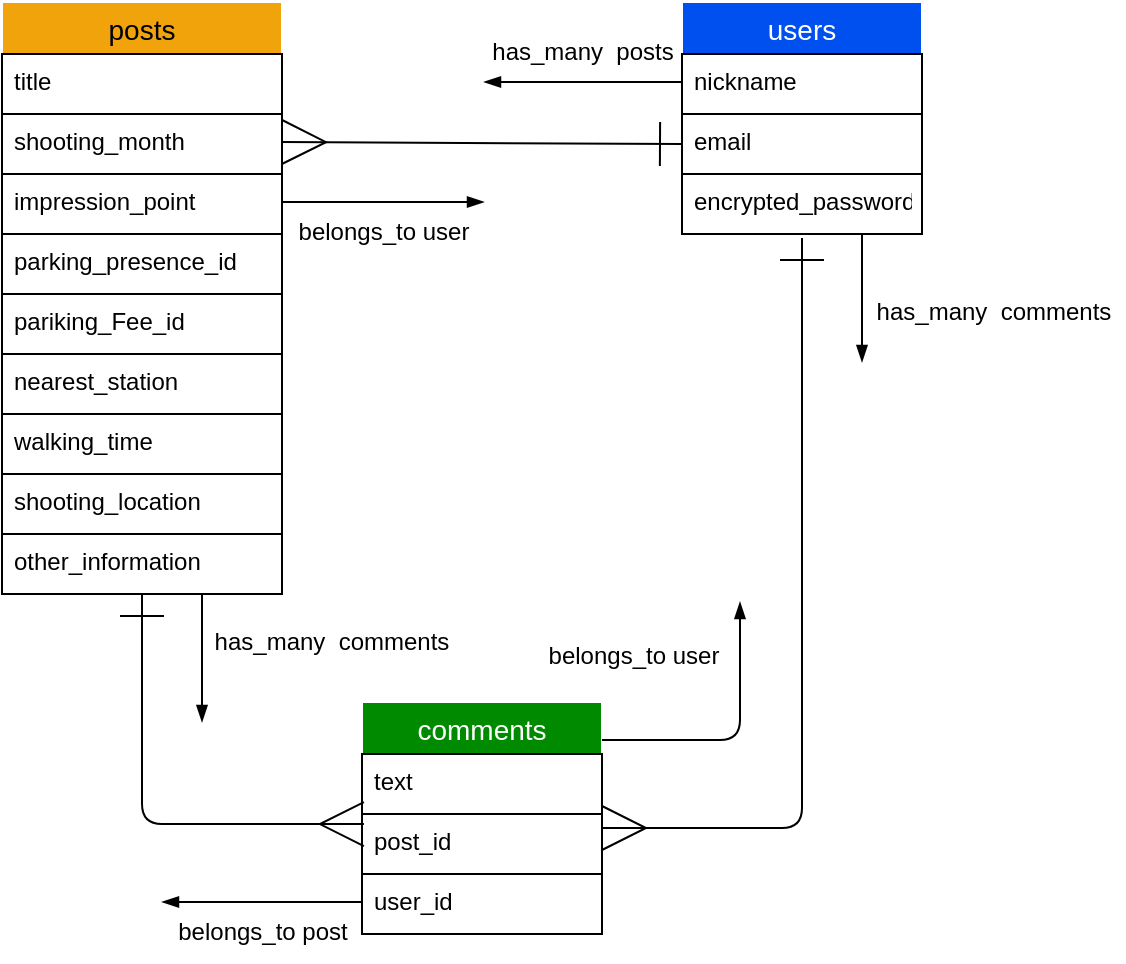 <mxfile>
    <diagram id="AjU5fzjsgjkhpftnxNJQ" name="ページ1">
        <mxGraphModel dx="1165" dy="709" grid="1" gridSize="10" guides="1" tooltips="1" connect="1" arrows="1" fold="1" page="1" pageScale="1" pageWidth="827" pageHeight="1169" background="none" math="0" shadow="0">
            <root>
                <mxCell id="0"/>
                <mxCell id="1" parent="0"/>
                <mxCell id="2" value="users" style="swimlane;fontStyle=0;childLayout=stackLayout;horizontal=1;startSize=26;horizontalStack=0;resizeParent=1;resizeParentMax=0;resizeLast=0;collapsible=1;marginBottom=0;align=center;fontSize=14;fillColor=#0050ef;strokeColor=#FFFFFF;fontColor=#ffffff;" parent="1" vertex="1">
                    <mxGeometry x="659" y="280" width="120" height="116" as="geometry">
                        <mxRectangle x="480" y="280" width="70" height="26" as="alternateBounds"/>
                    </mxGeometry>
                </mxCell>
                <mxCell id="3" value="nickname" style="text;strokeColor=default;fillColor=none;spacingLeft=4;spacingRight=4;overflow=hidden;rotatable=0;points=[[0,0.5],[1,0.5]];portConstraint=eastwest;fontSize=12;" parent="2" vertex="1">
                    <mxGeometry y="26" width="120" height="30" as="geometry"/>
                </mxCell>
                <mxCell id="5" value="email" style="text;strokeColor=default;fillColor=none;spacingLeft=4;spacingRight=4;overflow=hidden;rotatable=0;points=[[0,0.5],[1,0.5]];portConstraint=eastwest;fontSize=12;" parent="2" vertex="1">
                    <mxGeometry y="56" width="120" height="30" as="geometry"/>
                </mxCell>
                <mxCell id="6" value="encrypted_password " style="text;strokeColor=default;fillColor=none;spacingLeft=4;spacingRight=4;overflow=hidden;rotatable=0;points=[[0,0.5],[1,0.5]];portConstraint=eastwest;fontSize=12;" parent="2" vertex="1">
                    <mxGeometry y="86" width="120" height="30" as="geometry"/>
                </mxCell>
                <mxCell id="11" value="posts" style="swimlane;fontStyle=0;childLayout=stackLayout;horizontal=1;startSize=26;horizontalStack=0;resizeParent=1;resizeParentMax=0;resizeLast=0;collapsible=1;marginBottom=0;align=center;fontSize=14;fillColor=#f0a30a;strokeColor=#FFFFFF;fontColor=#000000;" parent="1" vertex="1">
                    <mxGeometry x="319" y="280" width="140" height="296" as="geometry">
                        <mxRectangle x="40" y="180" width="70" height="26" as="alternateBounds"/>
                    </mxGeometry>
                </mxCell>
                <mxCell id="14" value="title" style="text;strokeColor=default;fillColor=none;spacingLeft=4;spacingRight=4;overflow=hidden;rotatable=0;points=[[0,0.5],[1,0.5]];portConstraint=eastwest;fontSize=12;" parent="11" vertex="1">
                    <mxGeometry y="26" width="140" height="30" as="geometry"/>
                </mxCell>
                <mxCell id="15" value="shooting_month" style="text;strokeColor=default;fillColor=none;spacingLeft=4;spacingRight=4;overflow=hidden;rotatable=0;points=[[0,0.5],[1,0.5]];portConstraint=eastwest;fontSize=12;" parent="11" vertex="1">
                    <mxGeometry y="56" width="140" height="30" as="geometry"/>
                </mxCell>
                <mxCell id="17" value="impression_point" style="text;strokeColor=default;fillColor=none;spacingLeft=4;spacingRight=4;overflow=hidden;rotatable=0;points=[[0,0.5],[1,0.5]];portConstraint=eastwest;fontSize=12;" parent="11" vertex="1">
                    <mxGeometry y="86" width="140" height="30" as="geometry"/>
                </mxCell>
                <mxCell id="18" value="parking_presence_id" style="text;strokeColor=default;fillColor=none;spacingLeft=4;spacingRight=4;overflow=hidden;rotatable=0;points=[[0,0.5],[1,0.5]];portConstraint=eastwest;fontSize=12;" parent="11" vertex="1">
                    <mxGeometry y="116" width="140" height="30" as="geometry"/>
                </mxCell>
                <mxCell id="19" value="pariking_Fee_id" style="text;strokeColor=default;fillColor=none;spacingLeft=4;spacingRight=4;overflow=hidden;rotatable=0;points=[[0,0.5],[1,0.5]];portConstraint=eastwest;fontSize=12;" parent="11" vertex="1">
                    <mxGeometry y="146" width="140" height="30" as="geometry"/>
                </mxCell>
                <mxCell id="59" value="nearest_station" style="text;strokeColor=default;fillColor=none;spacingLeft=4;spacingRight=4;overflow=hidden;rotatable=0;points=[[0,0.5],[1,0.5]];portConstraint=eastwest;fontSize=12;" parent="11" vertex="1">
                    <mxGeometry y="176" width="140" height="30" as="geometry"/>
                </mxCell>
                <mxCell id="62" value="walking_time" style="text;strokeColor=default;fillColor=none;spacingLeft=4;spacingRight=4;overflow=hidden;rotatable=0;points=[[0,0.5],[1,0.5]];portConstraint=eastwest;fontSize=12;" parent="11" vertex="1">
                    <mxGeometry y="206" width="140" height="30" as="geometry"/>
                </mxCell>
                <mxCell id="71" value="shooting_location" style="text;strokeColor=default;fillColor=none;spacingLeft=4;spacingRight=4;overflow=hidden;rotatable=0;points=[[0,0.5],[1,0.5]];portConstraint=eastwest;fontSize=12;" parent="11" vertex="1">
                    <mxGeometry y="236" width="140" height="30" as="geometry"/>
                </mxCell>
                <mxCell id="72" value="other_information" style="text;strokeColor=default;fillColor=none;spacingLeft=4;spacingRight=4;overflow=hidden;rotatable=0;points=[[0,0.5],[1,0.5]];portConstraint=eastwest;fontSize=12;" parent="11" vertex="1">
                    <mxGeometry y="266" width="140" height="30" as="geometry"/>
                </mxCell>
                <mxCell id="33" value="comments" style="swimlane;fontStyle=0;childLayout=stackLayout;horizontal=1;startSize=26;horizontalStack=0;resizeParent=1;resizeParentMax=0;resizeLast=0;collapsible=1;marginBottom=0;align=center;fontSize=14;fillColor=#008a00;strokeColor=#FFFFFF;fontColor=#ffffff;" parent="1" vertex="1">
                    <mxGeometry x="499" y="630" width="120" height="116" as="geometry"/>
                </mxCell>
                <mxCell id="34" value="text" style="text;strokeColor=default;fillColor=none;spacingLeft=4;spacingRight=4;overflow=hidden;rotatable=0;points=[[0,0.5],[1,0.5]];portConstraint=eastwest;fontSize=12;" parent="33" vertex="1">
                    <mxGeometry y="26" width="120" height="30" as="geometry"/>
                </mxCell>
                <mxCell id="60" value="post_id" style="text;strokeColor=default;fillColor=none;spacingLeft=4;spacingRight=4;overflow=hidden;rotatable=0;points=[[0,0.5],[1,0.5]];portConstraint=eastwest;fontSize=12;" parent="33" vertex="1">
                    <mxGeometry y="56" width="120" height="30" as="geometry"/>
                </mxCell>
                <mxCell id="69" value="user_id" style="text;strokeColor=default;fillColor=none;spacingLeft=4;spacingRight=4;overflow=hidden;rotatable=0;points=[[0,0.5],[1,0.5]];portConstraint=eastwest;fontSize=12;" parent="33" vertex="1">
                    <mxGeometry y="86" width="120" height="30" as="geometry"/>
                </mxCell>
                <mxCell id="45" style="edgeStyle=none;html=1;strokeColor=default;endArrow=ERmany;endFill=0;endSize=20;startSize=20;startArrow=ERone;startFill=0;entryX=0.008;entryY=0.167;entryDx=0;entryDy=0;entryPerimeter=0;" parent="1" source="72" target="60" edge="1">
                    <mxGeometry relative="1" as="geometry">
                        <mxPoint x="289" y="730" as="sourcePoint"/>
                        <mxPoint x="549" y="610" as="targetPoint"/>
                        <Array as="points">
                            <mxPoint x="389" y="691"/>
                        </Array>
                    </mxGeometry>
                </mxCell>
                <mxCell id="47" style="edgeStyle=none;html=1;strokeColor=default;endArrow=ERmany;endFill=0;endSize=20;startSize=20;startArrow=ERone;startFill=0;entryX=0;entryY=0.55;entryDx=0;entryDy=0;entryPerimeter=0;exitX=0;exitY=0.5;exitDx=0;exitDy=0;" parent="1" source="5" edge="1">
                    <mxGeometry relative="1" as="geometry">
                        <mxPoint x="619" y="350" as="sourcePoint"/>
                        <mxPoint x="459" y="350" as="targetPoint"/>
                    </mxGeometry>
                </mxCell>
                <mxCell id="70" style="edgeStyle=none;html=1;strokeColor=default;endArrow=ERmany;endFill=0;endSize=20;startSize=20;startArrow=ERone;startFill=0;exitX=0.5;exitY=1.067;exitDx=0;exitDy=0;exitPerimeter=0;" parent="1" source="6" edge="1">
                    <mxGeometry relative="1" as="geometry">
                        <mxPoint x="699" y="457" as="sourcePoint"/>
                        <mxPoint x="619" y="693" as="targetPoint"/>
                        <Array as="points">
                            <mxPoint x="719" y="693"/>
                        </Array>
                    </mxGeometry>
                </mxCell>
                <mxCell id="73" value="" style="endArrow=blockThin;html=1;strokeWidth=1;targetPerimeterSpacing=0;endFill=1;entryX=0;entryY=1;entryDx=0;entryDy=0;" parent="1" target="88" edge="1">
                    <mxGeometry width="50" height="50" relative="1" as="geometry">
                        <mxPoint x="659" y="320" as="sourcePoint"/>
                        <mxPoint x="539" y="320" as="targetPoint"/>
                    </mxGeometry>
                </mxCell>
                <mxCell id="87" value="" style="endArrow=blockThin;html=1;strokeWidth=1;targetPerimeterSpacing=0;endFill=1;" parent="1" edge="1">
                    <mxGeometry width="50" height="50" relative="1" as="geometry">
                        <mxPoint x="459" y="380" as="sourcePoint"/>
                        <mxPoint x="560" y="380" as="targetPoint"/>
                        <Array as="points"/>
                    </mxGeometry>
                </mxCell>
                <mxCell id="88" value="has_many&amp;nbsp; posts" style="rounded=0;whiteSpace=wrap;html=1;strokeColor=none;fillColor=none;" parent="1" vertex="1">
                    <mxGeometry x="560" y="290" width="99" height="30" as="geometry"/>
                </mxCell>
                <mxCell id="89" value="belongs_to user" style="rounded=0;whiteSpace=wrap;html=1;strokeColor=none;fillColor=none;" parent="1" vertex="1">
                    <mxGeometry x="460" y="380" width="100" height="30" as="geometry"/>
                </mxCell>
                <mxCell id="91" value="has_many&amp;nbsp; comments" style="rounded=0;whiteSpace=wrap;html=1;strokeColor=none;fillColor=none;" parent="1" vertex="1">
                    <mxGeometry x="750" y="420" width="130" height="30" as="geometry"/>
                </mxCell>
                <mxCell id="92" value="" style="endArrow=blockThin;html=1;strokeWidth=1;targetPerimeterSpacing=0;endFill=1;" parent="1" edge="1">
                    <mxGeometry width="50" height="50" relative="1" as="geometry">
                        <mxPoint x="749" y="396" as="sourcePoint"/>
                        <mxPoint x="749" y="460" as="targetPoint"/>
                    </mxGeometry>
                </mxCell>
                <mxCell id="93" value="" style="endArrow=blockThin;html=1;strokeWidth=1;targetPerimeterSpacing=0;endFill=1;" parent="1" edge="1">
                    <mxGeometry width="50" height="50" relative="1" as="geometry">
                        <mxPoint x="619" y="649" as="sourcePoint"/>
                        <mxPoint x="688" y="580" as="targetPoint"/>
                        <Array as="points">
                            <mxPoint x="688" y="649"/>
                        </Array>
                    </mxGeometry>
                </mxCell>
                <mxCell id="94" value="belongs_to user" style="rounded=0;whiteSpace=wrap;html=1;strokeColor=none;fillColor=none;" parent="1" vertex="1">
                    <mxGeometry x="580" y="592" width="110" height="30" as="geometry"/>
                </mxCell>
                <mxCell id="96" value="" style="endArrow=blockThin;html=1;strokeWidth=1;targetPerimeterSpacing=0;endFill=1;" parent="1" edge="1">
                    <mxGeometry width="50" height="50" relative="1" as="geometry">
                        <mxPoint x="419" y="576" as="sourcePoint"/>
                        <mxPoint x="419" y="640" as="targetPoint"/>
                        <Array as="points"/>
                    </mxGeometry>
                </mxCell>
                <mxCell id="97" value="has_many&amp;nbsp; comments" style="rounded=0;whiteSpace=wrap;html=1;strokeColor=none;fillColor=none;" parent="1" vertex="1">
                    <mxGeometry x="414" y="585" width="140" height="30" as="geometry"/>
                </mxCell>
                <mxCell id="98" value="belongs_to post" style="rounded=0;whiteSpace=wrap;html=1;strokeColor=none;fillColor=none;" parent="1" vertex="1">
                    <mxGeometry x="400" y="730" width="99" height="30" as="geometry"/>
                </mxCell>
                <mxCell id="99" value="" style="endArrow=blockThin;html=1;strokeWidth=1;targetPerimeterSpacing=0;endFill=1;" parent="1" edge="1">
                    <mxGeometry width="50" height="50" relative="1" as="geometry">
                        <mxPoint x="499" y="730" as="sourcePoint"/>
                        <mxPoint x="399" y="730" as="targetPoint"/>
                        <Array as="points">
                            <mxPoint x="449" y="730"/>
                        </Array>
                    </mxGeometry>
                </mxCell>
            </root>
        </mxGraphModel>
    </diagram>
</mxfile>